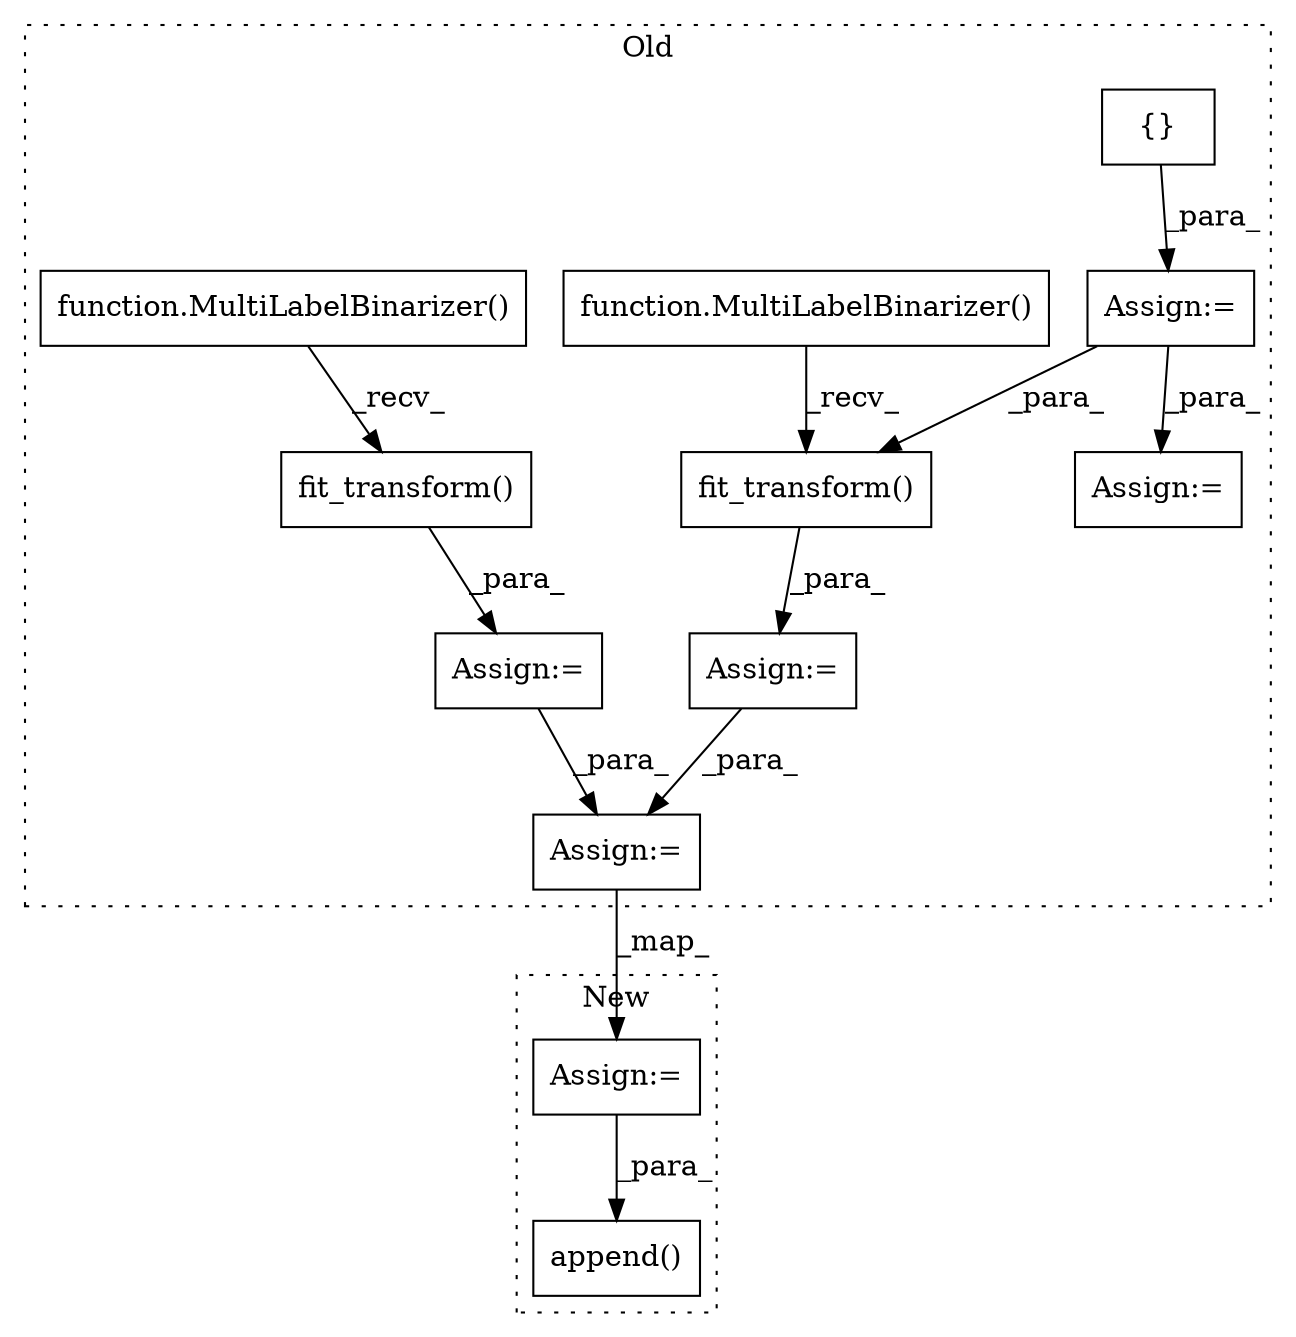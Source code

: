 digraph G {
subgraph cluster0 {
1 [label="fit_transform()" a="75" s="7377,7430" l="36,1" shape="box"];
3 [label="{}" a="59" s="6467,6467" l="2,1" shape="box"];
4 [label="function.MultiLabelBinarizer()" a="75" s="7377" l="21" shape="box"];
5 [label="Assign:=" a="68" s="7318" l="4" shape="box"];
6 [label="Assign:=" a="68" s="7374" l="3" shape="box"];
7 [label="Assign:=" a="68" s="6464" l="3" shape="box"];
8 [label="Assign:=" a="68" s="7538" l="3" shape="box"];
10 [label="function.MultiLabelBinarizer()" a="75" s="7461" l="21" shape="box"];
11 [label="Assign:=" a="68" s="7458" l="3" shape="box"];
12 [label="fit_transform()" a="75" s="7461,7514" l="36,1" shape="box"];
label = "Old";
style="dotted";
}
subgraph cluster1 {
2 [label="append()" a="75" s="6907,6943" l="23,1" shape="box"];
9 [label="Assign:=" a="68" s="6822" l="3" shape="box"];
label = "New";
style="dotted";
}
1 -> 6 [label="_para_"];
3 -> 7 [label="_para_"];
4 -> 1 [label="_recv_"];
6 -> 8 [label="_para_"];
7 -> 1 [label="_para_"];
7 -> 5 [label="_para_"];
8 -> 9 [label="_map_"];
9 -> 2 [label="_para_"];
10 -> 12 [label="_recv_"];
11 -> 8 [label="_para_"];
12 -> 11 [label="_para_"];
}